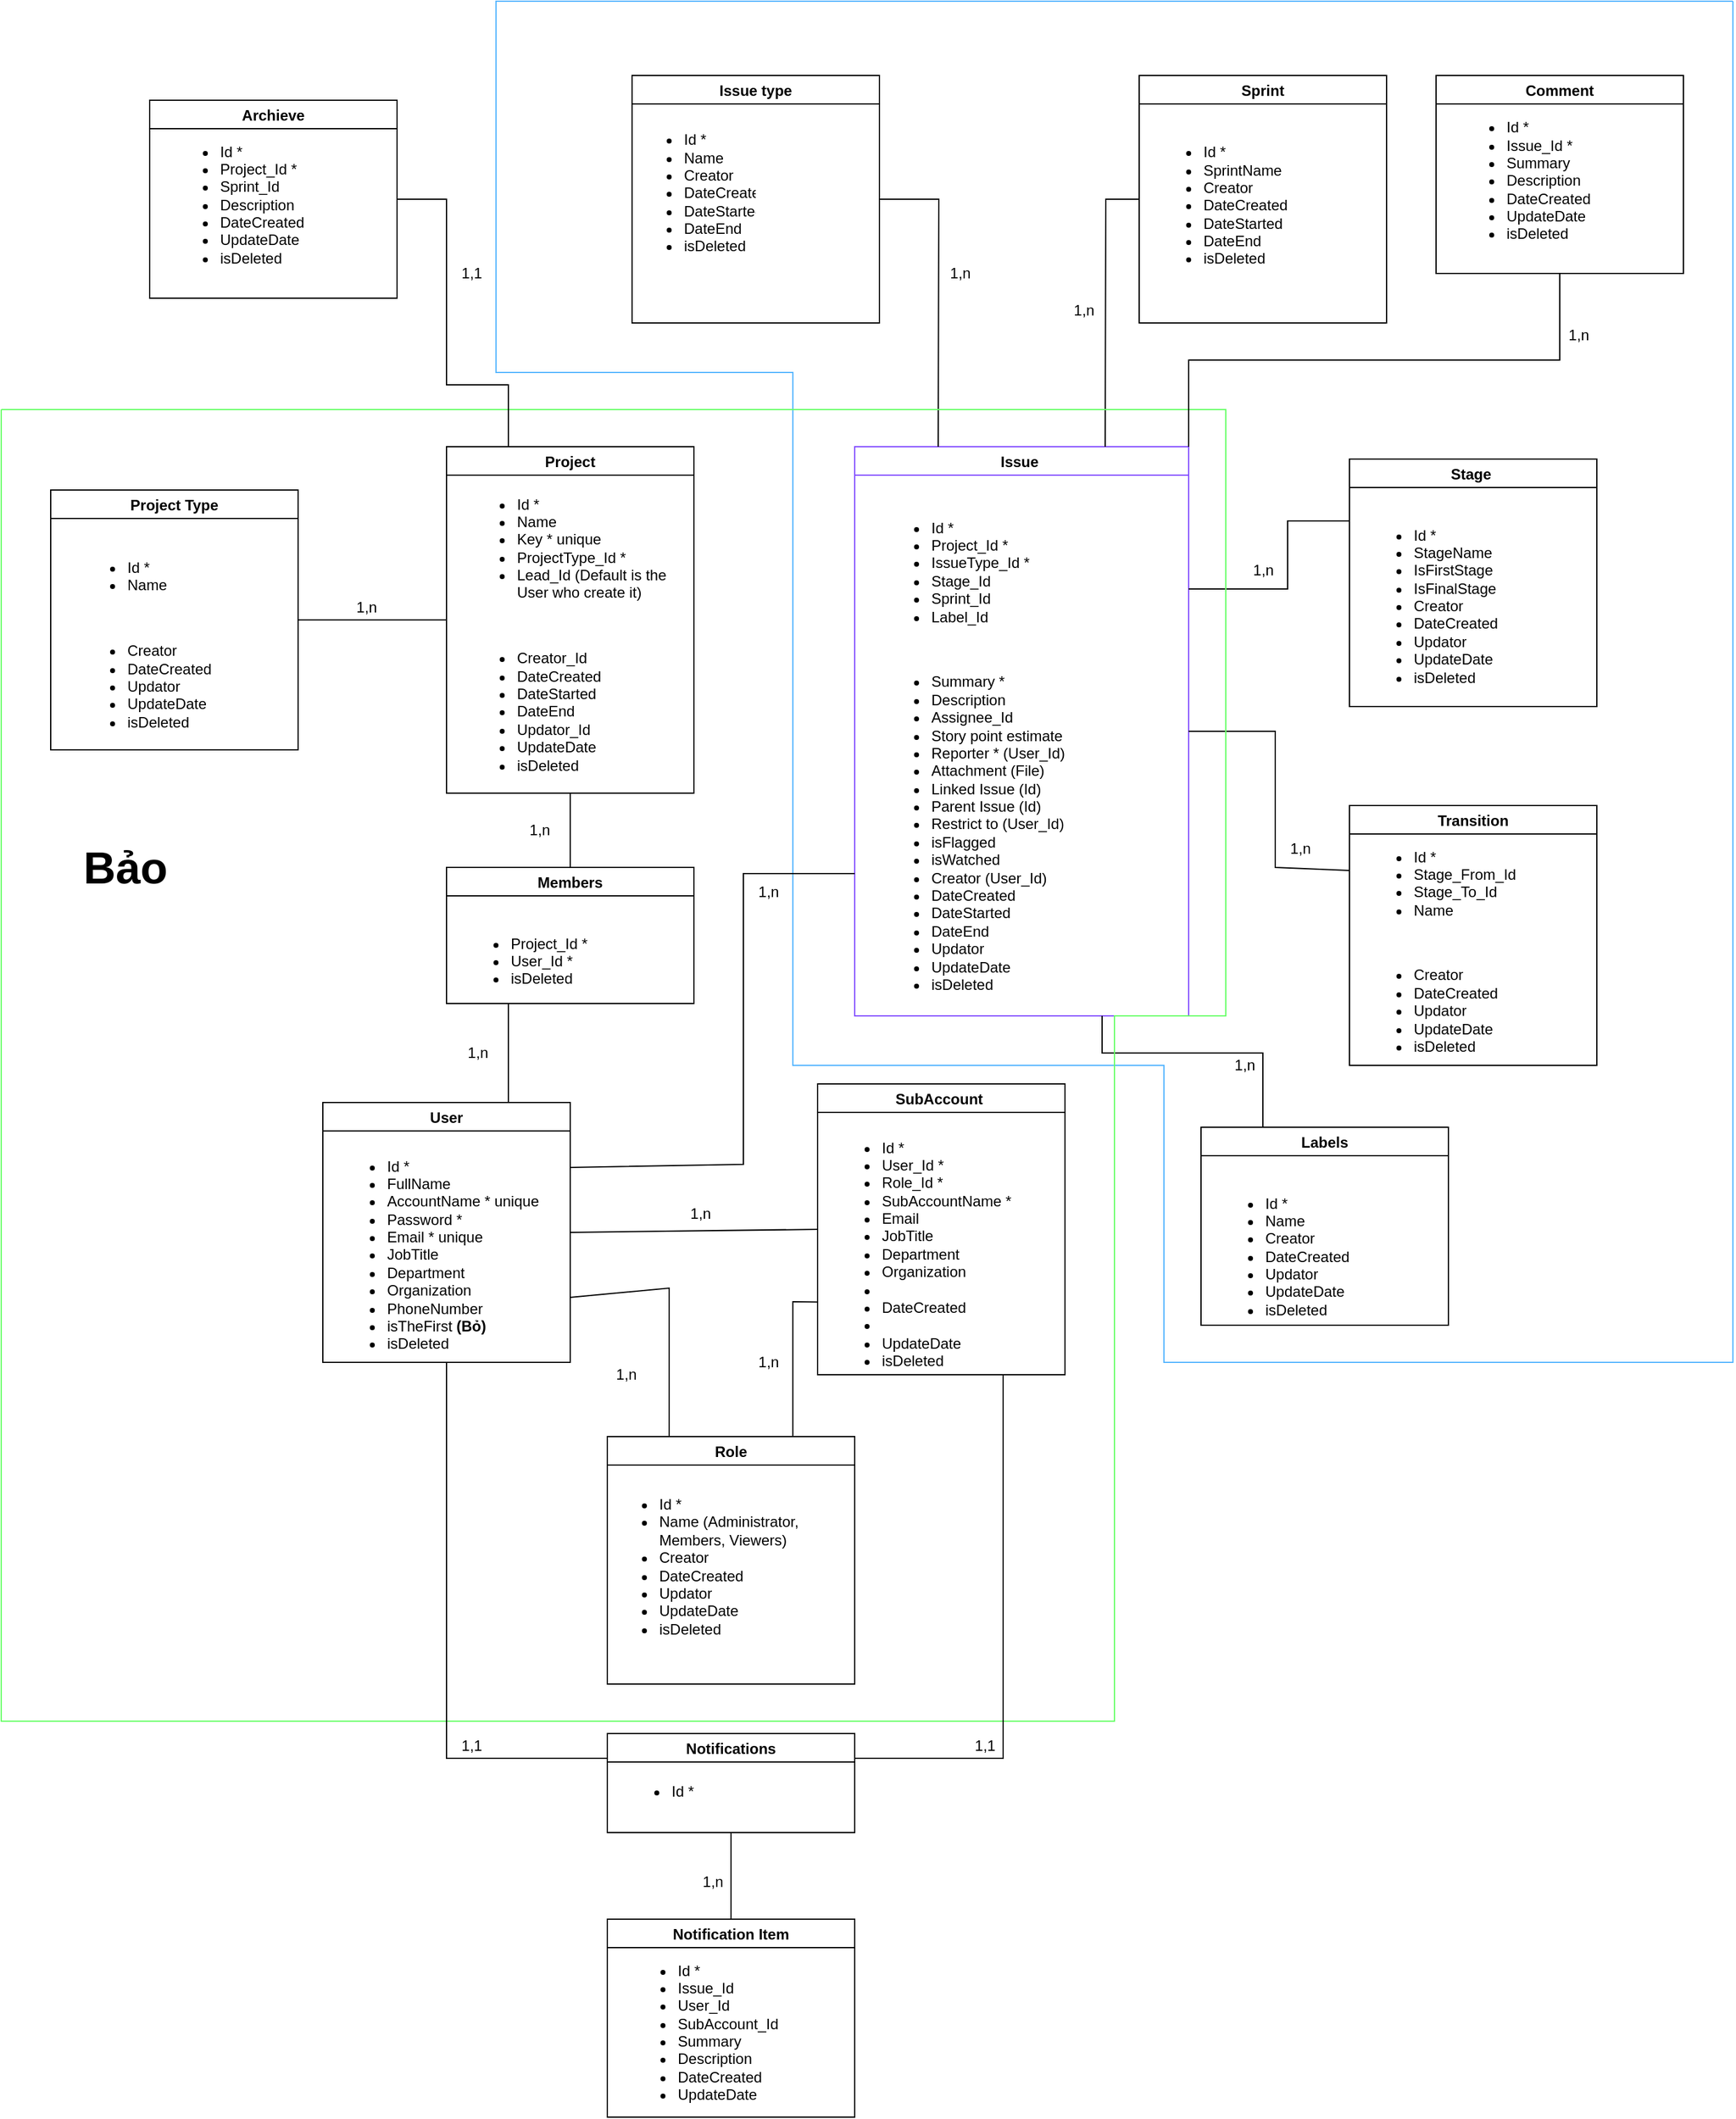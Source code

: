 <mxfile version="17.2.4" type="device"><diagram id="AJzptKxHqOuicyiKdgWP" name="Version 1"><mxGraphModel dx="1887" dy="1723" grid="1" gridSize="10" guides="1" tooltips="1" connect="1" arrows="1" fold="1" page="1" pageScale="1" pageWidth="850" pageHeight="1100" math="0" shadow="0"><root><mxCell id="0"/><mxCell id="1" parent="0"/><mxCell id="t4GJuHnXdZxNo55zSNBG-2" value="Project" style="swimlane;" parent="1" vertex="1"><mxGeometry x="40" y="-110" width="200" height="280" as="geometry"/></mxCell><mxCell id="t4GJuHnXdZxNo55zSNBG-13" value="&lt;ul&gt;&lt;li&gt;Id *&lt;/li&gt;&lt;li&gt;Name&lt;/li&gt;&lt;li&gt;Key * unique&lt;/li&gt;&lt;li&gt;ProjectType_Id *&lt;/li&gt;&lt;li&gt;Lead_Id (Default is the User who create it)&lt;/li&gt;&lt;/ul&gt;&lt;div&gt;&lt;br&gt;&lt;/div&gt;&lt;ul&gt;&lt;li&gt;Creator_Id&lt;/li&gt;&lt;li&gt;DateCreated&lt;/li&gt;&lt;li&gt;DateStarted&lt;/li&gt;&lt;li&gt;DateEnd&lt;/li&gt;&lt;li&gt;Updator_Id&lt;/li&gt;&lt;li&gt;UpdateDate&lt;/li&gt;&lt;li&gt;isDeleted&lt;/li&gt;&lt;/ul&gt;" style="text;strokeColor=none;fillColor=none;html=1;whiteSpace=wrap;verticalAlign=middle;overflow=hidden;" parent="t4GJuHnXdZxNo55zSNBG-2" vertex="1"><mxGeometry x="15" y="25" width="170" height="240" as="geometry"/></mxCell><mxCell id="t4GJuHnXdZxNo55zSNBG-3" value="Issue type" style="swimlane;startSize=23;" parent="1" vertex="1"><mxGeometry x="190" y="-410" width="200" height="200" as="geometry"/></mxCell><mxCell id="t4GJuHnXdZxNo55zSNBG-14" value="&lt;ul&gt;&lt;li&gt;Id *&lt;/li&gt;&lt;li&gt;Name&lt;/li&gt;&lt;li&gt;Creator&lt;/li&gt;&lt;li&gt;DateCreated&lt;/li&gt;&lt;li&gt;DateStarted&lt;/li&gt;&lt;li&gt;DateEnd&lt;/li&gt;&lt;li&gt;isDeleted&lt;/li&gt;&lt;/ul&gt;" style="text;strokeColor=none;fillColor=none;html=1;whiteSpace=wrap;verticalAlign=middle;overflow=hidden;" parent="t4GJuHnXdZxNo55zSNBG-3" vertex="1"><mxGeometry y="30" width="100" height="130" as="geometry"/></mxCell><mxCell id="t4GJuHnXdZxNo55zSNBG-4" value="SubAccount " style="swimlane;startSize=23;" parent="1" vertex="1"><mxGeometry x="340" y="405" width="200" height="235" as="geometry"/></mxCell><mxCell id="t4GJuHnXdZxNo55zSNBG-19" value="&lt;ul&gt;&lt;li&gt;Id *&lt;/li&gt;&lt;li&gt;User_Id *&lt;/li&gt;&lt;li&gt;&lt;span&gt;Role_Id *&lt;/span&gt;&lt;br&gt;&lt;/li&gt;&lt;li&gt;SubAccountName *&lt;/li&gt;&lt;li&gt;Email&lt;/li&gt;&lt;li&gt;JobTitle&lt;/li&gt;&lt;li&gt;Department&lt;/li&gt;&lt;li&gt;Organization&lt;/li&gt;&lt;li&gt;&lt;br&gt;&lt;/li&gt;&lt;li&gt;DateCreated&lt;/li&gt;&lt;li&gt;&lt;br&gt;&lt;/li&gt;&lt;li&gt;UpdateDate&lt;/li&gt;&lt;li&gt;isDeleted&lt;/li&gt;&lt;/ul&gt;" style="text;strokeColor=none;fillColor=none;html=1;whiteSpace=wrap;verticalAlign=middle;overflow=hidden;" parent="t4GJuHnXdZxNo55zSNBG-4" vertex="1"><mxGeometry x="10" y="30" width="170" height="200" as="geometry"/></mxCell><mxCell id="t4GJuHnXdZxNo55zSNBG-5" value="Issue " style="swimlane;startSize=23;strokeColor=#824DFF;" parent="1" vertex="1"><mxGeometry x="370" y="-110" width="270" height="460" as="geometry"/></mxCell><mxCell id="t4GJuHnXdZxNo55zSNBG-16" value="&lt;ul&gt;&lt;li&gt;Id *&lt;/li&gt;&lt;li&gt;Project_Id *&lt;/li&gt;&lt;li&gt;IssueType_Id *&lt;/li&gt;&lt;li&gt;Stage_Id&lt;/li&gt;&lt;li&gt;Sprint_Id&lt;/li&gt;&lt;li&gt;Label_Id&lt;/li&gt;&lt;/ul&gt;&lt;div&gt;&lt;/div&gt;&lt;div&gt;&lt;br&gt;&lt;/div&gt;&lt;ul&gt;&lt;li&gt;Summary *&lt;/li&gt;&lt;li&gt;Description&lt;/li&gt;&lt;li&gt;Assignee_Id&lt;/li&gt;&lt;li&gt;Story point estimate&lt;/li&gt;&lt;li&gt;Reporter * (User_Id)&lt;/li&gt;&lt;li&gt;Attachment (File)&lt;/li&gt;&lt;li&gt;Linked Issue (Id)&lt;/li&gt;&lt;li&gt;Parent Issue (Id)&lt;/li&gt;&lt;li&gt;Restrict to (User_Id)&lt;/li&gt;&lt;li&gt;isFlagged&lt;/li&gt;&lt;li&gt;isWatched&lt;/li&gt;&lt;li&gt;Creator (User_Id)&lt;/li&gt;&lt;li&gt;DateCreated&lt;/li&gt;&lt;li&gt;DateStarted&lt;/li&gt;&lt;li&gt;DateEnd&lt;/li&gt;&lt;li&gt;Updator&lt;/li&gt;&lt;li&gt;UpdateDate&lt;/li&gt;&lt;li&gt;isDeleted&lt;/li&gt;&lt;/ul&gt;" style="text;strokeColor=none;fillColor=none;html=1;whiteSpace=wrap;verticalAlign=middle;overflow=hidden;" parent="t4GJuHnXdZxNo55zSNBG-5" vertex="1"><mxGeometry x="20" y="40" width="180" height="420" as="geometry"/></mxCell><mxCell id="t4GJuHnXdZxNo55zSNBG-7" value="User" style="swimlane;startSize=23;" parent="1" vertex="1"><mxGeometry x="-60" y="420" width="200" height="210" as="geometry"/></mxCell><mxCell id="t4GJuHnXdZxNo55zSNBG-18" value="&lt;ul&gt;&lt;li&gt;Id *&lt;/li&gt;&lt;li&gt;FullName&lt;/li&gt;&lt;li&gt;AccountName * unique&lt;/li&gt;&lt;li&gt;Password *&lt;/li&gt;&lt;li&gt;Email * unique&lt;/li&gt;&lt;li&gt;JobTitle&lt;/li&gt;&lt;li&gt;Department&lt;/li&gt;&lt;li&gt;Organization&lt;/li&gt;&lt;li&gt;PhoneNumber&lt;/li&gt;&lt;li&gt;isTheFirst &lt;b&gt;(Bỏ)&lt;/b&gt;&lt;/li&gt;&lt;li&gt;isDeleted&lt;/li&gt;&lt;/ul&gt;" style="text;strokeColor=none;fillColor=none;html=1;whiteSpace=wrap;verticalAlign=middle;overflow=hidden;" parent="t4GJuHnXdZxNo55zSNBG-7" vertex="1"><mxGeometry x="10" y="30" width="170" height="180" as="geometry"/></mxCell><mxCell id="t4GJuHnXdZxNo55zSNBG-8" value="Transition" style="swimlane;startSize=23;" parent="1" vertex="1"><mxGeometry x="770" y="180" width="200" height="210" as="geometry"/></mxCell><mxCell id="t4GJuHnXdZxNo55zSNBG-24" value="&lt;ul&gt;&lt;li&gt;Id *&lt;/li&gt;&lt;li&gt;Stage_From_Id&lt;/li&gt;&lt;li&gt;Stage_To_Id&lt;/li&gt;&lt;li&gt;Name&lt;/li&gt;&lt;/ul&gt;&lt;div&gt;&lt;br&gt;&lt;/div&gt;&lt;ul&gt;&lt;li&gt;Creator&lt;/li&gt;&lt;li&gt;DateCreated&lt;/li&gt;&lt;li&gt;Updator&lt;/li&gt;&lt;li&gt;UpdateDate&lt;/li&gt;&lt;li&gt;isDeleted&lt;/li&gt;&lt;/ul&gt;" style="text;strokeColor=none;fillColor=none;html=1;whiteSpace=wrap;verticalAlign=middle;overflow=hidden;" parent="t4GJuHnXdZxNo55zSNBG-8" vertex="1"><mxGeometry x="10" y="20" width="160" height="190" as="geometry"/></mxCell><mxCell id="t4GJuHnXdZxNo55zSNBG-10" value="Stage " style="swimlane;startSize=23;" parent="1" vertex="1"><mxGeometry x="770" y="-100" width="200" height="200" as="geometry"/></mxCell><mxCell id="t4GJuHnXdZxNo55zSNBG-23" value="&lt;ul&gt;&lt;li&gt;Id *&lt;/li&gt;&lt;li&gt;StageName&lt;/li&gt;&lt;li&gt;IsFirstStage&lt;/li&gt;&lt;li&gt;IsFinalStage&lt;/li&gt;&lt;li&gt;Creator&lt;/li&gt;&lt;li&gt;DateCreated&lt;/li&gt;&lt;li&gt;Updator&lt;/li&gt;&lt;li&gt;UpdateDate&lt;/li&gt;&lt;li&gt;isDeleted&lt;/li&gt;&lt;/ul&gt;" style="text;strokeColor=none;fillColor=none;html=1;whiteSpace=wrap;verticalAlign=middle;overflow=hidden;" parent="t4GJuHnXdZxNo55zSNBG-10" vertex="1"><mxGeometry x="10" y="40" width="140" height="150" as="geometry"/></mxCell><mxCell id="t4GJuHnXdZxNo55zSNBG-11" value="Role" style="swimlane;startSize=23;" parent="1" vertex="1"><mxGeometry x="170" y="690" width="200" height="200" as="geometry"/></mxCell><mxCell id="t4GJuHnXdZxNo55zSNBG-17" value="&lt;ul&gt;&lt;li&gt;Id *&lt;/li&gt;&lt;li&gt;Name (Administrator, Members, Viewers)&amp;nbsp;&lt;/li&gt;&lt;li&gt;Creator&lt;/li&gt;&lt;li&gt;DateCreated&lt;/li&gt;&lt;li&gt;Updator&lt;/li&gt;&lt;li&gt;UpdateDate&lt;/li&gt;&lt;li&gt;isDeleted&lt;/li&gt;&lt;/ul&gt;" style="text;strokeColor=none;fillColor=none;html=1;whiteSpace=wrap;verticalAlign=middle;overflow=hidden;" parent="t4GJuHnXdZxNo55zSNBG-11" vertex="1"><mxGeometry y="30" width="190" height="150" as="geometry"/></mxCell><mxCell id="t4GJuHnXdZxNo55zSNBG-20" value="Members" style="swimlane;startSize=23;" parent="1" vertex="1"><mxGeometry x="40" y="230" width="200" height="110" as="geometry"/></mxCell><mxCell id="t4GJuHnXdZxNo55zSNBG-21" value="&lt;ul&gt;&lt;li&gt;&lt;span&gt;Project_Id *&lt;/span&gt;&lt;br&gt;&lt;/li&gt;&lt;li&gt;User_Id *&lt;/li&gt;&lt;li&gt;isDeleted&lt;/li&gt;&lt;/ul&gt;" style="text;strokeColor=none;fillColor=none;html=1;whiteSpace=wrap;verticalAlign=middle;overflow=hidden;" parent="t4GJuHnXdZxNo55zSNBG-20" vertex="1"><mxGeometry x="10" y="40" width="170" height="60" as="geometry"/></mxCell><mxCell id="t4GJuHnXdZxNo55zSNBG-25" value="Sprint" style="swimlane;startSize=23;" parent="1" vertex="1"><mxGeometry x="600" y="-410" width="200" height="200" as="geometry"/></mxCell><mxCell id="t4GJuHnXdZxNo55zSNBG-26" value="&lt;ul&gt;&lt;li&gt;Id *&lt;/li&gt;&lt;li&gt;SprintName&lt;/li&gt;&lt;li&gt;Creator&lt;/li&gt;&lt;li&gt;DateCreated&lt;/li&gt;&lt;li&gt;DateStarted&lt;/li&gt;&lt;li&gt;DateEnd&lt;/li&gt;&lt;li&gt;isDeleted&lt;/li&gt;&lt;/ul&gt;" style="text;strokeColor=none;fillColor=none;html=1;whiteSpace=wrap;verticalAlign=middle;overflow=hidden;" parent="t4GJuHnXdZxNo55zSNBG-25" vertex="1"><mxGeometry x="10" y="40" width="140" height="130" as="geometry"/></mxCell><mxCell id="t4GJuHnXdZxNo55zSNBG-27" value="Project Type" style="swimlane;startSize=23;" parent="1" vertex="1"><mxGeometry x="-280" y="-75" width="200" height="210" as="geometry"/></mxCell><mxCell id="t4GJuHnXdZxNo55zSNBG-28" value="&lt;ul&gt;&lt;li&gt;Id *&lt;/li&gt;&lt;li&gt;Name&lt;/li&gt;&lt;/ul&gt;&lt;div&gt;&lt;br&gt;&lt;/div&gt;&lt;ul&gt;&lt;li&gt;Creator&lt;/li&gt;&lt;li&gt;DateCreated&lt;/li&gt;&lt;li&gt;Updator&lt;/li&gt;&lt;li&gt;UpdateDate&lt;/li&gt;&lt;li&gt;isDeleted&lt;/li&gt;&lt;/ul&gt;" style="text;strokeColor=none;fillColor=none;html=1;whiteSpace=wrap;verticalAlign=middle;overflow=hidden;" parent="t4GJuHnXdZxNo55zSNBG-27" vertex="1"><mxGeometry x="20" y="40" width="170" height="170" as="geometry"/></mxCell><mxCell id="t4GJuHnXdZxNo55zSNBG-30" value="Labels" style="swimlane;startSize=23;" parent="1" vertex="1"><mxGeometry x="650" y="440" width="200" height="160" as="geometry"/></mxCell><mxCell id="t4GJuHnXdZxNo55zSNBG-31" value="&lt;ul&gt;&lt;li&gt;Id *&lt;/li&gt;&lt;li&gt;Name&lt;/li&gt;&lt;li&gt;Creator&lt;/li&gt;&lt;li&gt;DateCreated&lt;/li&gt;&lt;li&gt;Updator&lt;/li&gt;&lt;li&gt;UpdateDate&lt;/li&gt;&lt;li&gt;isDeleted&lt;/li&gt;&lt;/ul&gt;" style="text;strokeColor=none;fillColor=none;html=1;whiteSpace=wrap;verticalAlign=middle;overflow=hidden;" parent="t4GJuHnXdZxNo55zSNBG-30" vertex="1"><mxGeometry x="10" y="40" width="170" height="120" as="geometry"/></mxCell><mxCell id="t4GJuHnXdZxNo55zSNBG-34" value="" style="endArrow=none;html=1;rounded=0;entryX=0.25;entryY=0;entryDx=0;entryDy=0;exitX=1;exitY=0.5;exitDx=0;exitDy=0;" parent="1" source="t4GJuHnXdZxNo55zSNBG-3" target="t4GJuHnXdZxNo55zSNBG-5" edge="1"><mxGeometry width="50" height="50" relative="1" as="geometry"><mxPoint x="300" y="-90" as="sourcePoint"/><mxPoint x="350" y="-140" as="targetPoint"/><Array as="points"><mxPoint x="438" y="-310"/></Array></mxGeometry></mxCell><mxCell id="t4GJuHnXdZxNo55zSNBG-35" value="" style="endArrow=none;html=1;rounded=0;entryX=0;entryY=0.5;entryDx=0;entryDy=0;exitX=0.75;exitY=0;exitDx=0;exitDy=0;" parent="1" source="t4GJuHnXdZxNo55zSNBG-5" target="t4GJuHnXdZxNo55zSNBG-25" edge="1"><mxGeometry width="50" height="50" relative="1" as="geometry"><mxPoint x="300" y="-90" as="sourcePoint"/><mxPoint x="350" y="-140" as="targetPoint"/><Array as="points"><mxPoint x="573" y="-310"/></Array></mxGeometry></mxCell><mxCell id="t4GJuHnXdZxNo55zSNBG-36" value="" style="endArrow=none;html=1;rounded=0;entryX=0;entryY=0.25;entryDx=0;entryDy=0;exitX=1;exitY=0.25;exitDx=0;exitDy=0;" parent="1" source="t4GJuHnXdZxNo55zSNBG-5" target="t4GJuHnXdZxNo55zSNBG-10" edge="1"><mxGeometry width="50" height="50" relative="1" as="geometry"><mxPoint x="530" y="150" as="sourcePoint"/><mxPoint x="580" y="100" as="targetPoint"/><Array as="points"><mxPoint x="720" y="5"/><mxPoint x="720" y="-50"/></Array></mxGeometry></mxCell><mxCell id="t4GJuHnXdZxNo55zSNBG-38" value="" style="endArrow=none;html=1;rounded=0;entryX=0;entryY=0.25;entryDx=0;entryDy=0;exitX=1;exitY=0.5;exitDx=0;exitDy=0;" parent="1" source="t4GJuHnXdZxNo55zSNBG-5" target="t4GJuHnXdZxNo55zSNBG-8" edge="1"><mxGeometry width="50" height="50" relative="1" as="geometry"><mxPoint x="490" y="160" as="sourcePoint"/><mxPoint x="540" y="110" as="targetPoint"/><Array as="points"><mxPoint x="710" y="120"/><mxPoint x="710" y="230"/></Array></mxGeometry></mxCell><mxCell id="t4GJuHnXdZxNo55zSNBG-39" value="" style="endArrow=none;html=1;rounded=0;entryX=0.25;entryY=0;entryDx=0;entryDy=0;exitX=1;exitY=1;exitDx=0;exitDy=0;" parent="1" source="t4GJuHnXdZxNo55zSNBG-16" target="t4GJuHnXdZxNo55zSNBG-30" edge="1"><mxGeometry width="50" height="50" relative="1" as="geometry"><mxPoint x="490" y="400" as="sourcePoint"/><mxPoint x="540" y="350" as="targetPoint"/><Array as="points"><mxPoint x="570" y="380"/><mxPoint x="700" y="380"/></Array></mxGeometry></mxCell><mxCell id="t4GJuHnXdZxNo55zSNBG-40" value="" style="endArrow=none;html=1;rounded=0;exitX=0;exitY=0.5;exitDx=0;exitDy=0;entryX=1;entryY=0.5;entryDx=0;entryDy=0;" parent="1" source="t4GJuHnXdZxNo55zSNBG-4" target="t4GJuHnXdZxNo55zSNBG-7" edge="1"><mxGeometry width="50" height="50" relative="1" as="geometry"><mxPoint x="490" y="400" as="sourcePoint"/><mxPoint x="230" y="458" as="targetPoint"/></mxGeometry></mxCell><mxCell id="t4GJuHnXdZxNo55zSNBG-41" value="" style="endArrow=none;html=1;rounded=0;exitX=0.25;exitY=0;exitDx=0;exitDy=0;entryX=1;entryY=0.75;entryDx=0;entryDy=0;" parent="1" source="t4GJuHnXdZxNo55zSNBG-11" target="t4GJuHnXdZxNo55zSNBG-7" edge="1"><mxGeometry width="50" height="50" relative="1" as="geometry"><mxPoint x="490" y="630" as="sourcePoint"/><mxPoint x="540" y="580" as="targetPoint"/><Array as="points"><mxPoint x="220" y="570"/></Array></mxGeometry></mxCell><mxCell id="t4GJuHnXdZxNo55zSNBG-42" value="" style="endArrow=none;html=1;rounded=0;exitX=0.75;exitY=0;exitDx=0;exitDy=0;entryX=0;entryY=0.75;entryDx=0;entryDy=0;" parent="1" source="t4GJuHnXdZxNo55zSNBG-11" target="t4GJuHnXdZxNo55zSNBG-4" edge="1"><mxGeometry width="50" height="50" relative="1" as="geometry"><mxPoint x="490" y="630" as="sourcePoint"/><mxPoint x="540" y="580" as="targetPoint"/><Array as="points"><mxPoint x="320" y="581"/></Array></mxGeometry></mxCell><mxCell id="t4GJuHnXdZxNo55zSNBG-43" value="" style="endArrow=none;html=1;rounded=0;exitX=0.75;exitY=0;exitDx=0;exitDy=0;entryX=0.25;entryY=1;entryDx=0;entryDy=0;" parent="1" source="t4GJuHnXdZxNo55zSNBG-7" target="t4GJuHnXdZxNo55zSNBG-20" edge="1"><mxGeometry width="50" height="50" relative="1" as="geometry"><mxPoint x="490" y="400" as="sourcePoint"/><mxPoint x="540" y="350" as="targetPoint"/></mxGeometry></mxCell><mxCell id="t4GJuHnXdZxNo55zSNBG-44" value="" style="endArrow=none;html=1;rounded=0;exitX=0.5;exitY=0;exitDx=0;exitDy=0;entryX=0.5;entryY=1;entryDx=0;entryDy=0;" parent="1" source="t4GJuHnXdZxNo55zSNBG-20" target="t4GJuHnXdZxNo55zSNBG-2" edge="1"><mxGeometry width="50" height="50" relative="1" as="geometry"><mxPoint x="490" y="160" as="sourcePoint"/><mxPoint x="540" y="110" as="targetPoint"/></mxGeometry></mxCell><mxCell id="t4GJuHnXdZxNo55zSNBG-49" value="" style="endArrow=none;html=1;rounded=0;strokeColor=#54B5FF;" parent="1" edge="1"><mxGeometry width="50" height="50" relative="1" as="geometry"><mxPoint x="1080" y="-470" as="sourcePoint"/><mxPoint x="1080" y="-470" as="targetPoint"/><Array as="points"><mxPoint x="80" y="-470"/><mxPoint x="80" y="-170"/><mxPoint x="320" y="-170"/><mxPoint x="320" y="390"/><mxPoint x="620" y="390"/><mxPoint x="620" y="630"/><mxPoint x="1080" y="630"/></Array></mxGeometry></mxCell><mxCell id="t4GJuHnXdZxNo55zSNBG-50" value="" style="endArrow=none;html=1;rounded=0;strokeColor=#000000;exitX=1;exitY=0.25;exitDx=0;exitDy=0;entryX=0;entryY=0.75;entryDx=0;entryDy=0;" parent="1" source="t4GJuHnXdZxNo55zSNBG-7" target="t4GJuHnXdZxNo55zSNBG-5" edge="1"><mxGeometry width="50" height="50" relative="1" as="geometry"><mxPoint x="560" y="240" as="sourcePoint"/><mxPoint x="610" y="190" as="targetPoint"/><Array as="points"><mxPoint x="280" y="470"/><mxPoint x="280" y="235"/></Array></mxGeometry></mxCell><mxCell id="t4GJuHnXdZxNo55zSNBG-52" value="" style="endArrow=none;html=1;rounded=0;fontSize=36;strokeColor=#66FF66;" parent="1" edge="1"><mxGeometry width="50" height="50" relative="1" as="geometry"><mxPoint x="-320" y="-140" as="sourcePoint"/><mxPoint x="-320" y="-140" as="targetPoint"/><Array as="points"><mxPoint x="-320" y="920"/><mxPoint x="580" y="920"/><mxPoint x="580" y="350"/><mxPoint x="670" y="350"/><mxPoint x="670" y="-140"/></Array></mxGeometry></mxCell><mxCell id="t4GJuHnXdZxNo55zSNBG-53" value="&lt;b&gt;Bảo&lt;/b&gt;" style="text;html=1;align=center;verticalAlign=middle;resizable=0;points=[];autosize=1;strokeColor=none;fillColor=none;fontSize=36;" parent="1" vertex="1"><mxGeometry x="-260" y="205" width="80" height="50" as="geometry"/></mxCell><mxCell id="h8RXCaBhDlSZNyUUXOE_-1" value="Archieve" style="swimlane;startSize=23;" parent="1" vertex="1"><mxGeometry x="-200" y="-390" width="200" height="160" as="geometry"/></mxCell><mxCell id="h8RXCaBhDlSZNyUUXOE_-2" value="&lt;ul&gt;&lt;li&gt;Id *&lt;/li&gt;&lt;li&gt;Project_Id *&lt;/li&gt;&lt;li&gt;Sprint_Id&lt;/li&gt;&lt;li&gt;Description&lt;/li&gt;&lt;li&gt;DateCreated&lt;/li&gt;&lt;li&gt;UpdateDate&lt;br&gt;&lt;/li&gt;&lt;li&gt;isDeleted&lt;/li&gt;&lt;/ul&gt;" style="text;strokeColor=none;fillColor=none;html=1;whiteSpace=wrap;verticalAlign=middle;overflow=hidden;" parent="h8RXCaBhDlSZNyUUXOE_-1" vertex="1"><mxGeometry x="15" y="20" width="170" height="120" as="geometry"/></mxCell><mxCell id="h8RXCaBhDlSZNyUUXOE_-3" value="Notifications" style="swimlane;startSize=23;" parent="1" vertex="1"><mxGeometry x="170" y="930" width="200" height="80" as="geometry"/></mxCell><mxCell id="h8RXCaBhDlSZNyUUXOE_-4" value="&lt;ul&gt;&lt;li&gt;Id *&lt;/li&gt;&lt;/ul&gt;" style="text;strokeColor=none;fillColor=none;html=1;whiteSpace=wrap;verticalAlign=middle;overflow=hidden;" parent="h8RXCaBhDlSZNyUUXOE_-3" vertex="1"><mxGeometry x="10" y="25" width="170" height="30" as="geometry"/></mxCell><mxCell id="h8RXCaBhDlSZNyUUXOE_-5" value="Comment" style="swimlane;startSize=23;" parent="1" vertex="1"><mxGeometry x="840" y="-410" width="200" height="160" as="geometry"/></mxCell><mxCell id="h8RXCaBhDlSZNyUUXOE_-6" value="&lt;ul&gt;&lt;li&gt;Id *&lt;/li&gt;&lt;li&gt;Issue_Id *&lt;/li&gt;&lt;li&gt;Summary&lt;/li&gt;&lt;li&gt;Description&lt;/li&gt;&lt;li&gt;DateCreated&lt;/li&gt;&lt;li&gt;UpdateDate&lt;br&gt;&lt;/li&gt;&lt;li&gt;isDeleted&lt;/li&gt;&lt;/ul&gt;" style="text;strokeColor=none;fillColor=none;html=1;whiteSpace=wrap;verticalAlign=middle;overflow=hidden;" parent="h8RXCaBhDlSZNyUUXOE_-5" vertex="1"><mxGeometry x="15" y="20" width="170" height="130" as="geometry"/></mxCell><mxCell id="h8RXCaBhDlSZNyUUXOE_-7" value="Notification Item" style="swimlane;startSize=23;" parent="1" vertex="1"><mxGeometry x="170" y="1080" width="200" height="160" as="geometry"/></mxCell><mxCell id="h8RXCaBhDlSZNyUUXOE_-8" value="&lt;ul&gt;&lt;li&gt;Id *&lt;/li&gt;&lt;li&gt;Issue_Id&lt;/li&gt;&lt;li&gt;User_Id&lt;/li&gt;&lt;li&gt;SubAccount_Id&lt;/li&gt;&lt;li&gt;Summary&lt;/li&gt;&lt;li&gt;Description&lt;/li&gt;&lt;li&gt;DateCreated&lt;/li&gt;&lt;li&gt;UpdateDate&lt;/li&gt;&lt;/ul&gt;" style="text;strokeColor=none;fillColor=none;html=1;whiteSpace=wrap;verticalAlign=middle;overflow=hidden;" parent="h8RXCaBhDlSZNyUUXOE_-7" vertex="1"><mxGeometry x="15" y="20" width="170" height="140" as="geometry"/></mxCell><mxCell id="h8RXCaBhDlSZNyUUXOE_-9" value="" style="endArrow=none;html=1;rounded=0;exitX=0.5;exitY=1;exitDx=0;exitDy=0;entryX=0.5;entryY=0;entryDx=0;entryDy=0;" parent="1" source="h8RXCaBhDlSZNyUUXOE_-3" target="h8RXCaBhDlSZNyUUXOE_-7" edge="1"><mxGeometry width="50" height="50" relative="1" as="geometry"><mxPoint x="1260" y="380" as="sourcePoint"/><mxPoint x="1310" y="330" as="targetPoint"/></mxGeometry></mxCell><mxCell id="h8RXCaBhDlSZNyUUXOE_-13" value="" style="endArrow=none;html=1;rounded=0;entryX=0.25;entryY=0;entryDx=0;entryDy=0;exitX=1;exitY=0.5;exitDx=0;exitDy=0;" parent="1" source="h8RXCaBhDlSZNyUUXOE_-1" target="t4GJuHnXdZxNo55zSNBG-2" edge="1"><mxGeometry width="50" height="50" relative="1" as="geometry"><mxPoint x="50" y="-220" as="sourcePoint"/><mxPoint x="10" y="-50" as="targetPoint"/><Array as="points"><mxPoint x="40" y="-310"/><mxPoint x="40" y="-160"/><mxPoint x="90" y="-160"/></Array></mxGeometry></mxCell><mxCell id="h8RXCaBhDlSZNyUUXOE_-15" value="" style="endArrow=none;html=1;rounded=0;exitX=1;exitY=0;exitDx=0;exitDy=0;entryX=0.5;entryY=1;entryDx=0;entryDy=0;" parent="1" source="t4GJuHnXdZxNo55zSNBG-5" target="h8RXCaBhDlSZNyUUXOE_-5" edge="1"><mxGeometry width="50" height="50" relative="1" as="geometry"><mxPoint x="740" y="-140" as="sourcePoint"/><mxPoint x="790" y="-190" as="targetPoint"/><Array as="points"><mxPoint x="640" y="-180"/><mxPoint x="830" y="-180"/><mxPoint x="940" y="-180"/></Array></mxGeometry></mxCell><mxCell id="h8RXCaBhDlSZNyUUXOE_-18" value="1,n" style="text;html=1;align=center;verticalAlign=middle;resizable=0;points=[];autosize=1;strokeColor=none;fillColor=none;" parent="1" vertex="1"><mxGeometry x="285" y="620" width="30" height="20" as="geometry"/></mxCell><mxCell id="h8RXCaBhDlSZNyUUXOE_-19" value="1,n" style="text;html=1;align=center;verticalAlign=middle;resizable=0;points=[];autosize=1;strokeColor=none;fillColor=none;" parent="1" vertex="1"><mxGeometry x="170" y="630" width="30" height="20" as="geometry"/></mxCell><mxCell id="h8RXCaBhDlSZNyUUXOE_-20" value="1,n" style="text;html=1;align=center;verticalAlign=middle;resizable=0;points=[];autosize=1;strokeColor=none;fillColor=none;" parent="1" vertex="1"><mxGeometry x="230" y="500" width="30" height="20" as="geometry"/></mxCell><mxCell id="h8RXCaBhDlSZNyUUXOE_-21" value="1,n" style="text;html=1;align=center;verticalAlign=middle;resizable=0;points=[];autosize=1;strokeColor=none;fillColor=none;" parent="1" vertex="1"><mxGeometry x="285" y="240" width="30" height="20" as="geometry"/></mxCell><mxCell id="h8RXCaBhDlSZNyUUXOE_-22" value="1,n" style="text;html=1;align=center;verticalAlign=middle;resizable=0;points=[];autosize=1;strokeColor=none;fillColor=none;" parent="1" vertex="1"><mxGeometry x="50" y="370" width="30" height="20" as="geometry"/></mxCell><mxCell id="h8RXCaBhDlSZNyUUXOE_-23" value="1,n" style="text;html=1;align=center;verticalAlign=middle;resizable=0;points=[];autosize=1;strokeColor=none;fillColor=none;" parent="1" vertex="1"><mxGeometry x="100" y="190" width="30" height="20" as="geometry"/></mxCell><mxCell id="h8RXCaBhDlSZNyUUXOE_-24" value="" style="endArrow=none;html=1;rounded=0;strokeColor=#000000;exitX=1;exitY=0.5;exitDx=0;exitDy=0;entryX=0;entryY=0.5;entryDx=0;entryDy=0;" parent="1" source="t4GJuHnXdZxNo55zSNBG-27" target="t4GJuHnXdZxNo55zSNBG-2" edge="1"><mxGeometry width="50" height="50" relative="1" as="geometry"><mxPoint x="370" y="40" as="sourcePoint"/><mxPoint x="420" y="-10" as="targetPoint"/></mxGeometry></mxCell><mxCell id="h8RXCaBhDlSZNyUUXOE_-25" value="1,n" style="text;html=1;align=center;verticalAlign=middle;resizable=0;points=[];autosize=1;strokeColor=none;fillColor=none;" parent="1" vertex="1"><mxGeometry x="-40" y="10" width="30" height="20" as="geometry"/></mxCell><mxCell id="h8RXCaBhDlSZNyUUXOE_-26" value="1,1" style="text;html=1;align=center;verticalAlign=middle;resizable=0;points=[];autosize=1;strokeColor=none;fillColor=none;" parent="1" vertex="1"><mxGeometry x="45" y="-260" width="30" height="20" as="geometry"/></mxCell><mxCell id="h8RXCaBhDlSZNyUUXOE_-27" value="1,n" style="text;html=1;align=center;verticalAlign=middle;resizable=0;points=[];autosize=1;strokeColor=none;fillColor=none;" parent="1" vertex="1"><mxGeometry x="440" y="-260" width="30" height="20" as="geometry"/></mxCell><mxCell id="h8RXCaBhDlSZNyUUXOE_-28" value="1,n" style="text;html=1;align=center;verticalAlign=middle;resizable=0;points=[];autosize=1;strokeColor=none;fillColor=none;" parent="1" vertex="1"><mxGeometry x="540" y="-230" width="30" height="20" as="geometry"/></mxCell><mxCell id="h8RXCaBhDlSZNyUUXOE_-29" value="1,n" style="text;html=1;align=center;verticalAlign=middle;resizable=0;points=[];autosize=1;strokeColor=none;fillColor=none;" parent="1" vertex="1"><mxGeometry x="940" y="-210" width="30" height="20" as="geometry"/></mxCell><mxCell id="h8RXCaBhDlSZNyUUXOE_-30" value="1,n" style="text;html=1;align=center;verticalAlign=middle;resizable=0;points=[];autosize=1;strokeColor=none;fillColor=none;" parent="1" vertex="1"><mxGeometry x="685" y="-20" width="30" height="20" as="geometry"/></mxCell><mxCell id="h8RXCaBhDlSZNyUUXOE_-31" value="1,n" style="text;html=1;align=center;verticalAlign=middle;resizable=0;points=[];autosize=1;strokeColor=none;fillColor=none;" parent="1" vertex="1"><mxGeometry x="715" y="205" width="30" height="20" as="geometry"/></mxCell><mxCell id="h8RXCaBhDlSZNyUUXOE_-32" value="1,n" style="text;html=1;align=center;verticalAlign=middle;resizable=0;points=[];autosize=1;strokeColor=none;fillColor=none;" parent="1" vertex="1"><mxGeometry x="670" y="380" width="30" height="20" as="geometry"/></mxCell><mxCell id="h8RXCaBhDlSZNyUUXOE_-33" value="1,n" style="text;html=1;align=center;verticalAlign=middle;resizable=0;points=[];autosize=1;strokeColor=none;fillColor=none;" parent="1" vertex="1"><mxGeometry x="240" y="1040" width="30" height="20" as="geometry"/></mxCell><mxCell id="h8RXCaBhDlSZNyUUXOE_-34" value="" style="endArrow=none;html=1;rounded=0;strokeColor=#000000;entryX=0.5;entryY=1;entryDx=0;entryDy=0;exitX=0;exitY=0.25;exitDx=0;exitDy=0;" parent="1" source="h8RXCaBhDlSZNyUUXOE_-3" target="t4GJuHnXdZxNo55zSNBG-7" edge="1"><mxGeometry width="50" height="50" relative="1" as="geometry"><mxPoint x="350" y="780" as="sourcePoint"/><mxPoint x="400" y="730" as="targetPoint"/><Array as="points"><mxPoint x="40" y="950"/></Array></mxGeometry></mxCell><mxCell id="h8RXCaBhDlSZNyUUXOE_-35" value="" style="endArrow=none;html=1;rounded=0;strokeColor=#000000;entryX=0.75;entryY=1;entryDx=0;entryDy=0;startArrow=none;exitX=1;exitY=0.25;exitDx=0;exitDy=0;" parent="1" source="h8RXCaBhDlSZNyUUXOE_-3" target="t4GJuHnXdZxNo55zSNBG-4" edge="1"><mxGeometry width="50" height="50" relative="1" as="geometry"><mxPoint x="550" y="1020" as="sourcePoint"/><mxPoint x="400" y="920" as="targetPoint"/><Array as="points"><mxPoint x="490" y="950"/></Array></mxGeometry></mxCell><mxCell id="h8RXCaBhDlSZNyUUXOE_-36" value="1,1" style="text;html=1;align=center;verticalAlign=middle;resizable=0;points=[];autosize=1;strokeColor=none;fillColor=none;" parent="1" vertex="1"><mxGeometry x="45" y="930" width="30" height="20" as="geometry"/></mxCell><mxCell id="h8RXCaBhDlSZNyUUXOE_-37" value="1,1" style="text;html=1;align=center;verticalAlign=middle;resizable=0;points=[];autosize=1;strokeColor=none;fillColor=none;" parent="1" vertex="1"><mxGeometry x="460" y="930" width="30" height="20" as="geometry"/></mxCell></root></mxGraphModel></diagram></mxfile>